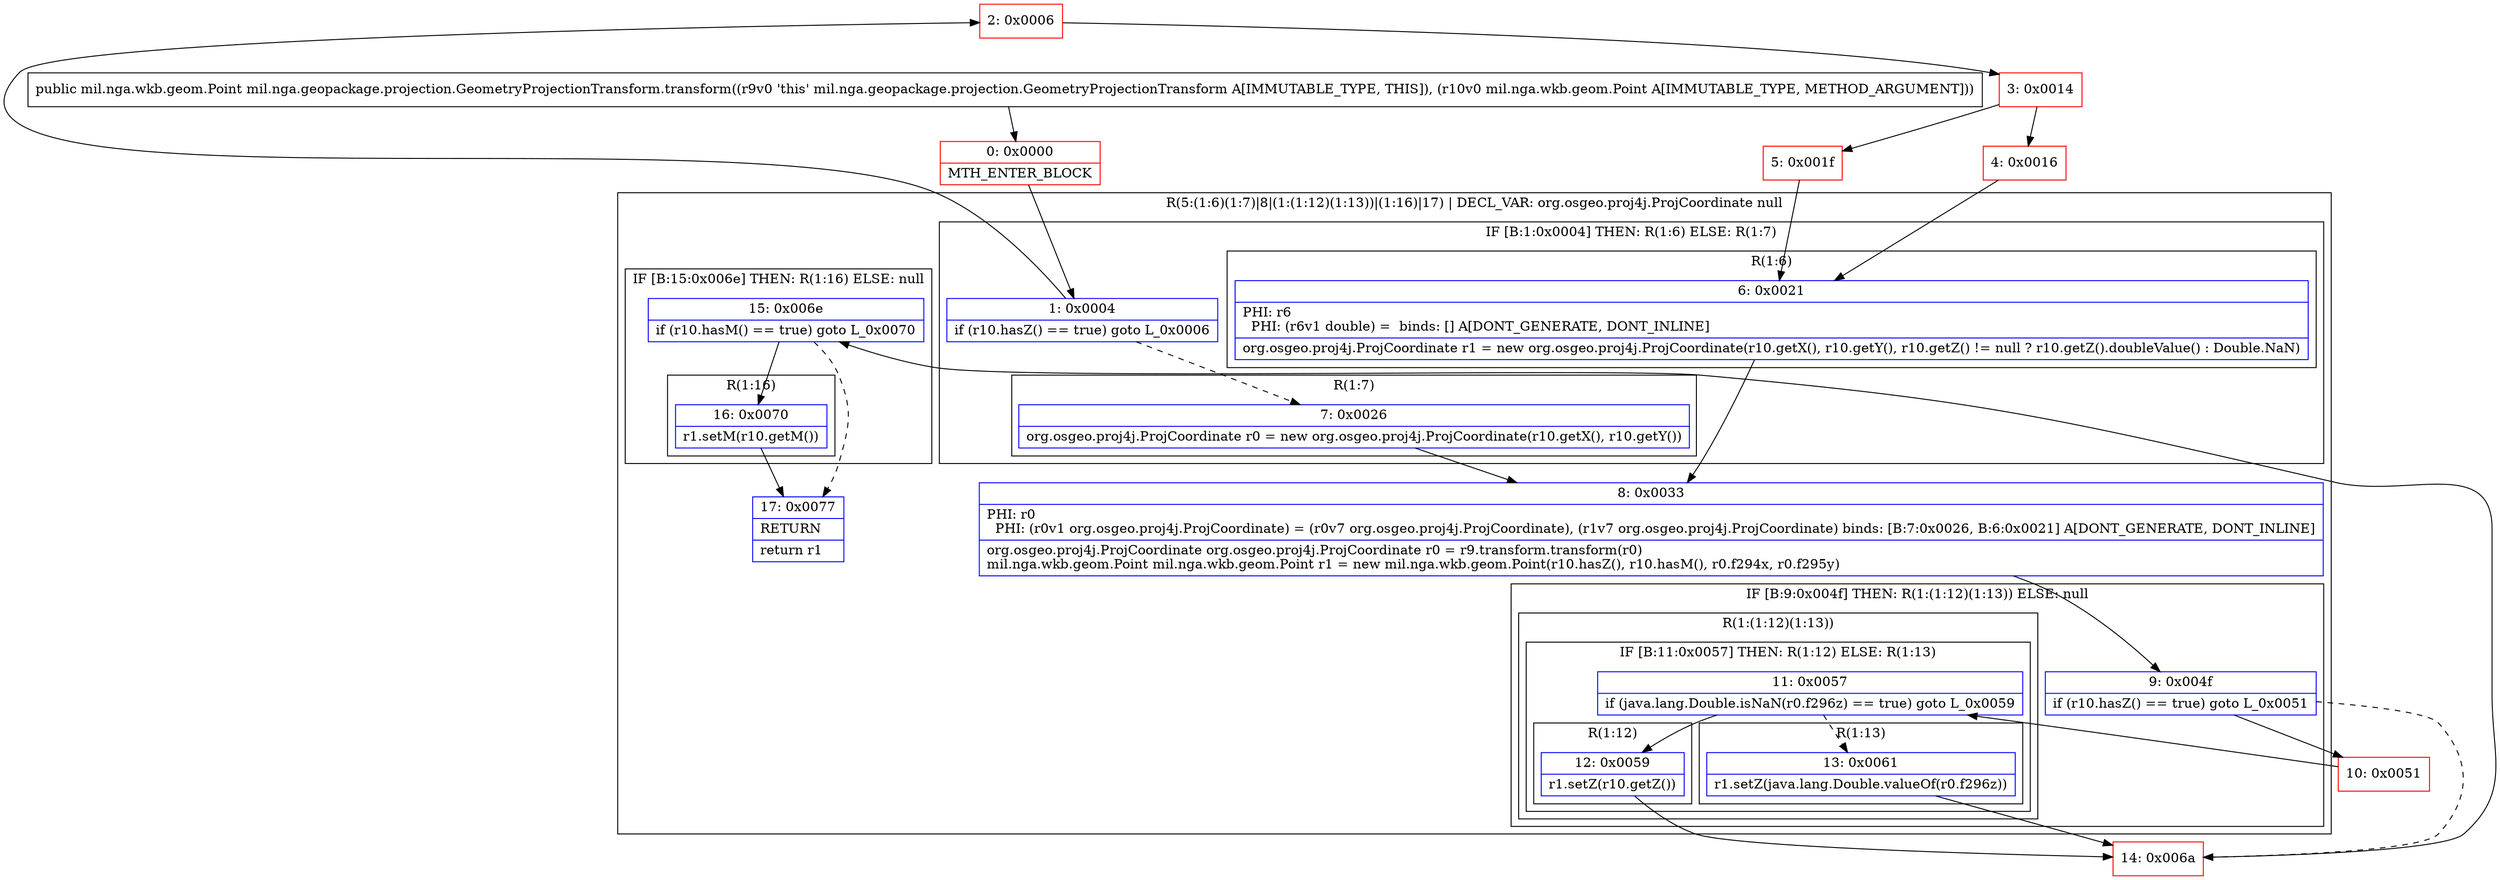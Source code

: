digraph "CFG formil.nga.geopackage.projection.GeometryProjectionTransform.transform(Lmil\/nga\/wkb\/geom\/Point;)Lmil\/nga\/wkb\/geom\/Point;" {
subgraph cluster_Region_272201886 {
label = "R(5:(1:6)(1:7)|8|(1:(1:12)(1:13))|(1:16)|17) | DECL_VAR: org.osgeo.proj4j.ProjCoordinate null\l";
node [shape=record,color=blue];
subgraph cluster_IfRegion_1188639222 {
label = "IF [B:1:0x0004] THEN: R(1:6) ELSE: R(1:7)";
node [shape=record,color=blue];
Node_1 [shape=record,label="{1\:\ 0x0004|if (r10.hasZ() == true) goto L_0x0006\l}"];
subgraph cluster_Region_2145216062 {
label = "R(1:6)";
node [shape=record,color=blue];
Node_6 [shape=record,label="{6\:\ 0x0021|PHI: r6 \l  PHI: (r6v1 double) =  binds: [] A[DONT_GENERATE, DONT_INLINE]\l|org.osgeo.proj4j.ProjCoordinate r1 = new org.osgeo.proj4j.ProjCoordinate(r10.getX(), r10.getY(), r10.getZ() != null ? r10.getZ().doubleValue() : Double.NaN)\l}"];
}
subgraph cluster_Region_683937400 {
label = "R(1:7)";
node [shape=record,color=blue];
Node_7 [shape=record,label="{7\:\ 0x0026|org.osgeo.proj4j.ProjCoordinate r0 = new org.osgeo.proj4j.ProjCoordinate(r10.getX(), r10.getY())\l}"];
}
}
Node_8 [shape=record,label="{8\:\ 0x0033|PHI: r0 \l  PHI: (r0v1 org.osgeo.proj4j.ProjCoordinate) = (r0v7 org.osgeo.proj4j.ProjCoordinate), (r1v7 org.osgeo.proj4j.ProjCoordinate) binds: [B:7:0x0026, B:6:0x0021] A[DONT_GENERATE, DONT_INLINE]\l|org.osgeo.proj4j.ProjCoordinate org.osgeo.proj4j.ProjCoordinate r0 = r9.transform.transform(r0)\lmil.nga.wkb.geom.Point mil.nga.wkb.geom.Point r1 = new mil.nga.wkb.geom.Point(r10.hasZ(), r10.hasM(), r0.f294x, r0.f295y)\l}"];
subgraph cluster_IfRegion_1687433091 {
label = "IF [B:9:0x004f] THEN: R(1:(1:12)(1:13)) ELSE: null";
node [shape=record,color=blue];
Node_9 [shape=record,label="{9\:\ 0x004f|if (r10.hasZ() == true) goto L_0x0051\l}"];
subgraph cluster_Region_1220028988 {
label = "R(1:(1:12)(1:13))";
node [shape=record,color=blue];
subgraph cluster_IfRegion_443648399 {
label = "IF [B:11:0x0057] THEN: R(1:12) ELSE: R(1:13)";
node [shape=record,color=blue];
Node_11 [shape=record,label="{11\:\ 0x0057|if (java.lang.Double.isNaN(r0.f296z) == true) goto L_0x0059\l}"];
subgraph cluster_Region_104237958 {
label = "R(1:12)";
node [shape=record,color=blue];
Node_12 [shape=record,label="{12\:\ 0x0059|r1.setZ(r10.getZ())\l}"];
}
subgraph cluster_Region_315552631 {
label = "R(1:13)";
node [shape=record,color=blue];
Node_13 [shape=record,label="{13\:\ 0x0061|r1.setZ(java.lang.Double.valueOf(r0.f296z))\l}"];
}
}
}
}
subgraph cluster_IfRegion_1035205675 {
label = "IF [B:15:0x006e] THEN: R(1:16) ELSE: null";
node [shape=record,color=blue];
Node_15 [shape=record,label="{15\:\ 0x006e|if (r10.hasM() == true) goto L_0x0070\l}"];
subgraph cluster_Region_1569783382 {
label = "R(1:16)";
node [shape=record,color=blue];
Node_16 [shape=record,label="{16\:\ 0x0070|r1.setM(r10.getM())\l}"];
}
}
Node_17 [shape=record,label="{17\:\ 0x0077|RETURN\l|return r1\l}"];
}
Node_0 [shape=record,color=red,label="{0\:\ 0x0000|MTH_ENTER_BLOCK\l}"];
Node_2 [shape=record,color=red,label="{2\:\ 0x0006}"];
Node_3 [shape=record,color=red,label="{3\:\ 0x0014}"];
Node_4 [shape=record,color=red,label="{4\:\ 0x0016}"];
Node_5 [shape=record,color=red,label="{5\:\ 0x001f}"];
Node_10 [shape=record,color=red,label="{10\:\ 0x0051}"];
Node_14 [shape=record,color=red,label="{14\:\ 0x006a}"];
MethodNode[shape=record,label="{public mil.nga.wkb.geom.Point mil.nga.geopackage.projection.GeometryProjectionTransform.transform((r9v0 'this' mil.nga.geopackage.projection.GeometryProjectionTransform A[IMMUTABLE_TYPE, THIS]), (r10v0 mil.nga.wkb.geom.Point A[IMMUTABLE_TYPE, METHOD_ARGUMENT])) }"];
MethodNode -> Node_0;
Node_1 -> Node_2;
Node_1 -> Node_7[style=dashed];
Node_6 -> Node_8;
Node_7 -> Node_8;
Node_8 -> Node_9;
Node_9 -> Node_10;
Node_9 -> Node_14[style=dashed];
Node_11 -> Node_12;
Node_11 -> Node_13[style=dashed];
Node_12 -> Node_14;
Node_13 -> Node_14;
Node_15 -> Node_16;
Node_15 -> Node_17[style=dashed];
Node_16 -> Node_17;
Node_0 -> Node_1;
Node_2 -> Node_3;
Node_3 -> Node_4;
Node_3 -> Node_5;
Node_4 -> Node_6;
Node_5 -> Node_6;
Node_10 -> Node_11;
Node_14 -> Node_15;
}

